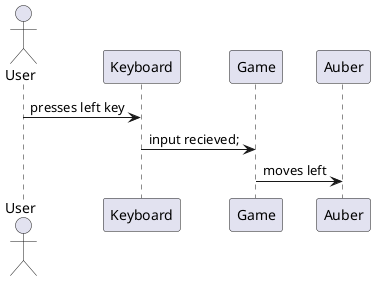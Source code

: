 @startuml
actor User
User -> Keyboard: presses left key
Keyboard -> Game: input recieved;
Game -> Auber: moves left
@enduml
